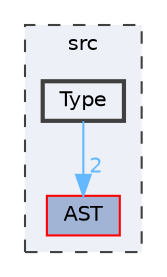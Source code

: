 digraph "/Users/henry/workspace/reflex-compiler/src/Type"
{
 // LATEX_PDF_SIZE
  bgcolor="transparent";
  edge [fontname=Helvetica,fontsize=10,labelfontname=Helvetica,labelfontsize=10];
  node [fontname=Helvetica,fontsize=10,shape=box,height=0.2,width=0.4];
  compound=true
  subgraph clusterdir_68267d1309a1af8e8297ef4c3efbcdba {
    graph [ bgcolor="#edf0f7", pencolor="grey25", label="src", fontname=Helvetica,fontsize=10 style="filled,dashed", URL="dir_68267d1309a1af8e8297ef4c3efbcdba.html",tooltip=""]
  dir_2753544c6f01c90a87473366a10a4997 [label="AST", fillcolor="#a2b4d6", color="red", style="filled", URL="dir_2753544c6f01c90a87473366a10a4997.html",tooltip=""];
  dir_0778407149cfeacb7b41e6b471e21ed7 [label="Type", fillcolor="#edf0f7", color="grey25", style="filled,bold", URL="dir_0778407149cfeacb7b41e6b471e21ed7.html",tooltip=""];
  }
  dir_0778407149cfeacb7b41e6b471e21ed7->dir_2753544c6f01c90a87473366a10a4997 [headlabel="2", labeldistance=1.5 headhref="dir_000010_000000.html" color="steelblue1" fontcolor="steelblue1"];
}
